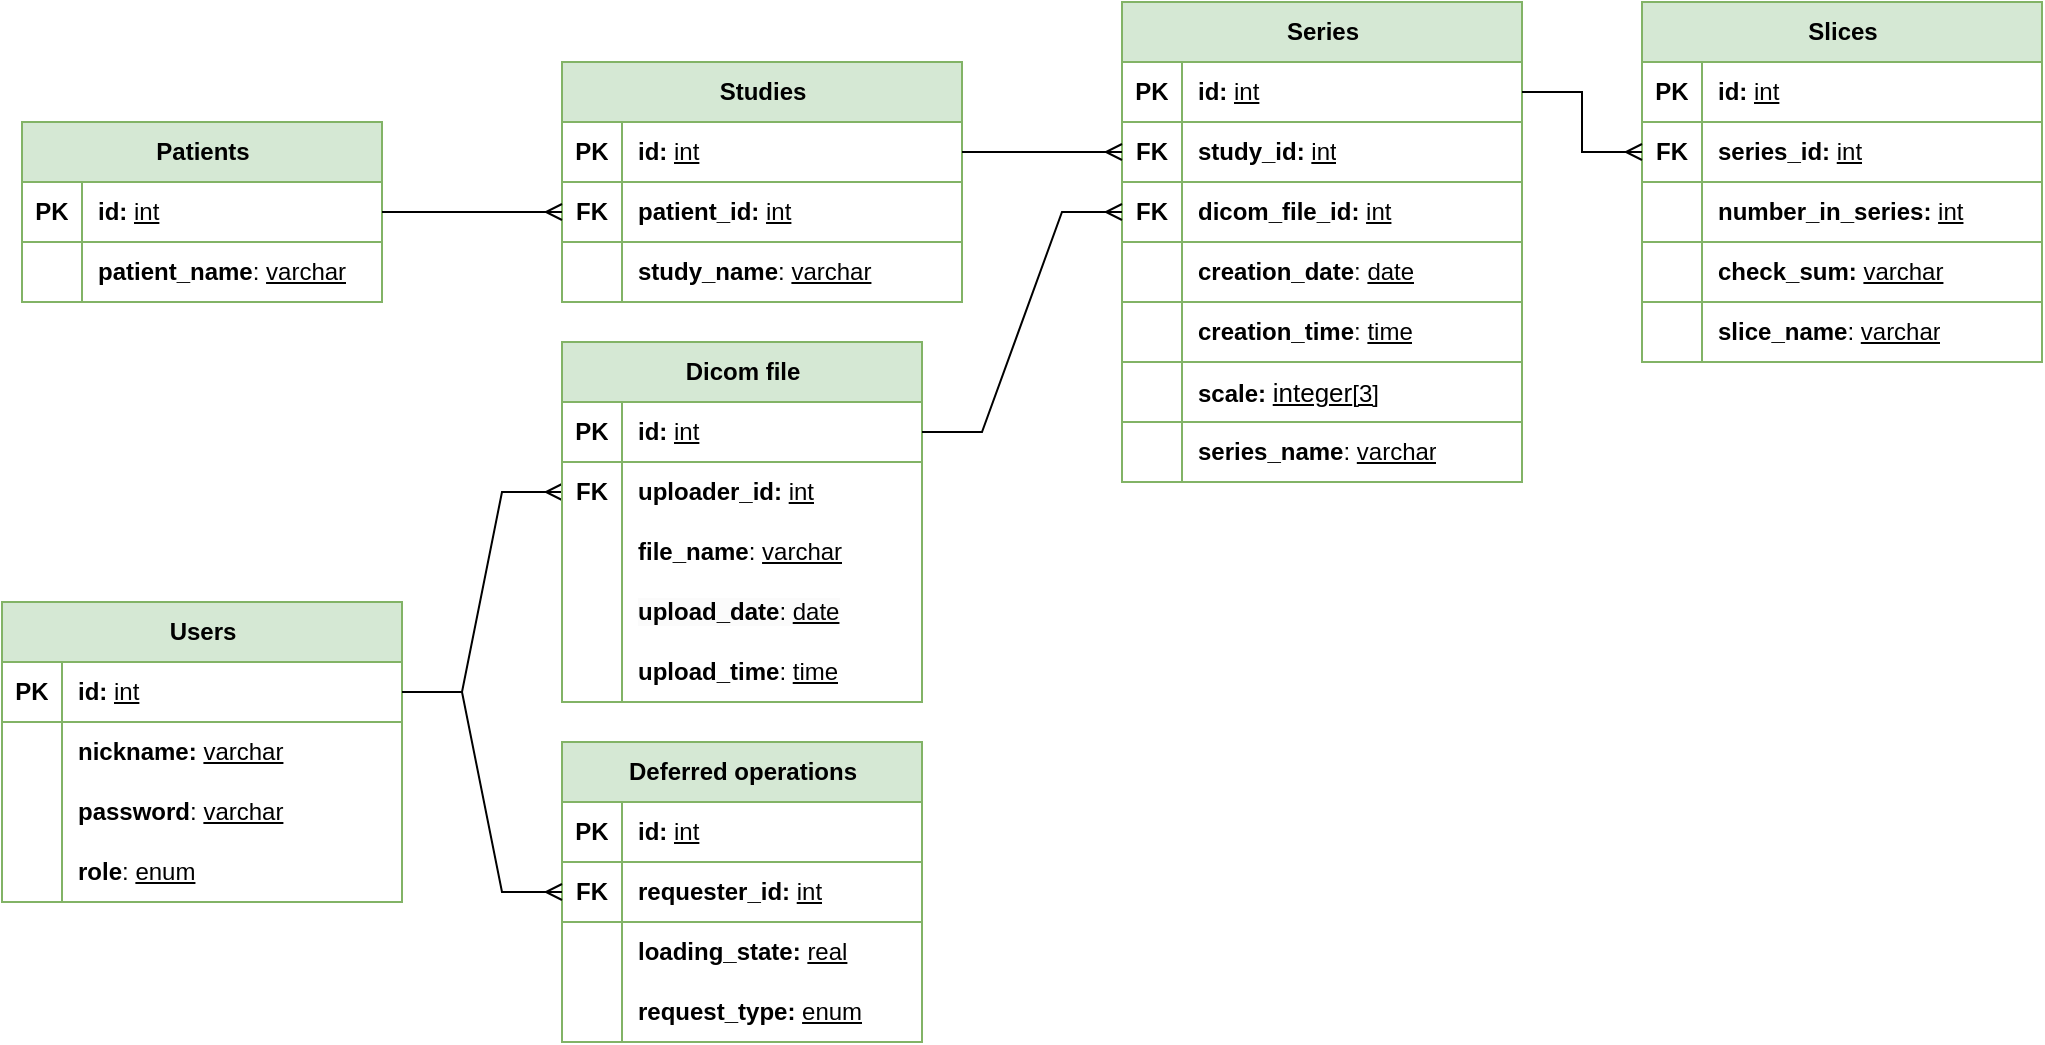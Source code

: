 <mxfile version="24.7.17">
  <diagram name="Страница — 1" id="ZZTZYGC4paBtnbswUOO2">
    <mxGraphModel dx="1195" dy="695" grid="1" gridSize="10" guides="1" tooltips="1" connect="1" arrows="1" fold="1" page="1" pageScale="1" pageWidth="827" pageHeight="1169" math="0" shadow="0">
      <root>
        <mxCell id="0" />
        <mxCell id="1" parent="0" />
        <mxCell id="lYqVjjNume5IAWkZeszf-36" value="Users" style="shape=table;startSize=30;container=1;collapsible=1;childLayout=tableLayout;fixedRows=1;rowLines=0;fontStyle=1;align=center;resizeLast=1;html=1;fillColor=#d5e8d4;strokeColor=#82b366;" parent="1" vertex="1">
          <mxGeometry x="40" y="390" width="200" height="150" as="geometry" />
        </mxCell>
        <mxCell id="lYqVjjNume5IAWkZeszf-37" value="" style="shape=tableRow;horizontal=0;startSize=0;swimlaneHead=0;swimlaneBody=0;fillColor=none;collapsible=0;dropTarget=0;points=[[0,0.5],[1,0.5]];portConstraint=eastwest;top=0;left=0;right=0;bottom=1;strokeColor=inherit;" parent="lYqVjjNume5IAWkZeszf-36" vertex="1">
          <mxGeometry y="30" width="200" height="30" as="geometry" />
        </mxCell>
        <mxCell id="lYqVjjNume5IAWkZeszf-38" value="PK" style="shape=partialRectangle;connectable=0;fillColor=none;top=0;left=0;bottom=0;right=0;fontStyle=1;overflow=hidden;whiteSpace=wrap;html=1;" parent="lYqVjjNume5IAWkZeszf-37" vertex="1">
          <mxGeometry width="30" height="30" as="geometry">
            <mxRectangle width="30" height="30" as="alternateBounds" />
          </mxGeometry>
        </mxCell>
        <mxCell id="lYqVjjNume5IAWkZeszf-39" value="&lt;div style=&quot;&quot;&gt;&lt;span style=&quot;background-color: initial;&quot;&gt;id: &lt;span style=&quot;font-weight: normal;&quot;&gt;&lt;u&gt;int&lt;/u&gt;&lt;/span&gt;&lt;/span&gt;&lt;/div&gt;" style="shape=partialRectangle;connectable=0;fillColor=none;top=0;left=0;bottom=0;right=0;align=left;spacingLeft=6;fontStyle=1;overflow=hidden;whiteSpace=wrap;html=1;strokeColor=default;" parent="lYqVjjNume5IAWkZeszf-37" vertex="1">
          <mxGeometry x="30" width="170" height="30" as="geometry">
            <mxRectangle width="170" height="30" as="alternateBounds" />
          </mxGeometry>
        </mxCell>
        <mxCell id="lYqVjjNume5IAWkZeszf-40" value="" style="shape=tableRow;horizontal=0;startSize=0;swimlaneHead=0;swimlaneBody=0;fillColor=none;collapsible=0;dropTarget=0;points=[[0,0.5],[1,0.5]];portConstraint=eastwest;top=0;left=0;right=0;bottom=0;" parent="lYqVjjNume5IAWkZeszf-36" vertex="1">
          <mxGeometry y="60" width="200" height="30" as="geometry" />
        </mxCell>
        <mxCell id="lYqVjjNume5IAWkZeszf-41" value="" style="shape=partialRectangle;connectable=0;fillColor=none;top=0;left=0;bottom=0;right=0;editable=1;overflow=hidden;whiteSpace=wrap;html=1;" parent="lYqVjjNume5IAWkZeszf-40" vertex="1">
          <mxGeometry width="30" height="30" as="geometry">
            <mxRectangle width="30" height="30" as="alternateBounds" />
          </mxGeometry>
        </mxCell>
        <mxCell id="lYqVjjNume5IAWkZeszf-42" value="&lt;b&gt;nickname:&lt;/b&gt; &lt;u&gt;varchar&lt;/u&gt;" style="shape=partialRectangle;connectable=0;fillColor=none;top=0;left=0;bottom=0;right=0;align=left;spacingLeft=6;overflow=hidden;whiteSpace=wrap;html=1;" parent="lYqVjjNume5IAWkZeszf-40" vertex="1">
          <mxGeometry x="30" width="170" height="30" as="geometry">
            <mxRectangle width="170" height="30" as="alternateBounds" />
          </mxGeometry>
        </mxCell>
        <mxCell id="lYqVjjNume5IAWkZeszf-43" value="" style="shape=tableRow;horizontal=0;startSize=0;swimlaneHead=0;swimlaneBody=0;fillColor=none;collapsible=0;dropTarget=0;points=[[0,0.5],[1,0.5]];portConstraint=eastwest;top=0;left=0;right=0;bottom=0;" parent="lYqVjjNume5IAWkZeszf-36" vertex="1">
          <mxGeometry y="90" width="200" height="30" as="geometry" />
        </mxCell>
        <mxCell id="lYqVjjNume5IAWkZeszf-44" value="" style="shape=partialRectangle;connectable=0;fillColor=none;top=0;left=0;bottom=0;right=0;editable=1;overflow=hidden;whiteSpace=wrap;html=1;" parent="lYqVjjNume5IAWkZeszf-43" vertex="1">
          <mxGeometry width="30" height="30" as="geometry">
            <mxRectangle width="30" height="30" as="alternateBounds" />
          </mxGeometry>
        </mxCell>
        <mxCell id="lYqVjjNume5IAWkZeszf-45" value="&lt;b&gt;password&lt;/b&gt;: &lt;u&gt;varchar&lt;/u&gt;" style="shape=partialRectangle;connectable=0;fillColor=none;top=0;left=0;bottom=0;right=0;align=left;spacingLeft=6;overflow=hidden;whiteSpace=wrap;html=1;" parent="lYqVjjNume5IAWkZeszf-43" vertex="1">
          <mxGeometry x="30" width="170" height="30" as="geometry">
            <mxRectangle width="170" height="30" as="alternateBounds" />
          </mxGeometry>
        </mxCell>
        <mxCell id="OzuTKIQjb7VMTMKui0yK-29" style="shape=tableRow;horizontal=0;startSize=0;swimlaneHead=0;swimlaneBody=0;fillColor=none;collapsible=0;dropTarget=0;points=[[0,0.5],[1,0.5]];portConstraint=eastwest;top=0;left=0;right=0;bottom=0;" parent="lYqVjjNume5IAWkZeszf-36" vertex="1">
          <mxGeometry y="120" width="200" height="30" as="geometry" />
        </mxCell>
        <mxCell id="OzuTKIQjb7VMTMKui0yK-30" style="shape=partialRectangle;connectable=0;fillColor=none;top=0;left=0;bottom=0;right=0;editable=1;overflow=hidden;whiteSpace=wrap;html=1;" parent="OzuTKIQjb7VMTMKui0yK-29" vertex="1">
          <mxGeometry width="30" height="30" as="geometry">
            <mxRectangle width="30" height="30" as="alternateBounds" />
          </mxGeometry>
        </mxCell>
        <mxCell id="OzuTKIQjb7VMTMKui0yK-31" value="&lt;b&gt;role&lt;/b&gt;:&amp;nbsp;&lt;u&gt;enum&lt;/u&gt;" style="shape=partialRectangle;connectable=0;fillColor=none;top=0;left=0;bottom=0;right=0;align=left;spacingLeft=6;overflow=hidden;whiteSpace=wrap;html=1;" parent="OzuTKIQjb7VMTMKui0yK-29" vertex="1">
          <mxGeometry x="30" width="170" height="30" as="geometry">
            <mxRectangle width="170" height="30" as="alternateBounds" />
          </mxGeometry>
        </mxCell>
        <mxCell id="z81nHkBVEJ8nlajAoYMP-1" value="Patients" style="shape=table;startSize=30;container=1;collapsible=1;childLayout=tableLayout;fixedRows=1;rowLines=0;fontStyle=1;align=center;resizeLast=1;html=1;fillColor=#d5e8d4;strokeColor=#82b366;" parent="1" vertex="1">
          <mxGeometry x="50" y="150" width="180" height="90" as="geometry" />
        </mxCell>
        <mxCell id="z81nHkBVEJ8nlajAoYMP-2" value="" style="shape=tableRow;horizontal=0;startSize=0;swimlaneHead=0;swimlaneBody=0;fillColor=none;collapsible=0;dropTarget=0;points=[[0,0.5],[1,0.5]];portConstraint=eastwest;top=0;left=0;right=0;bottom=1;strokeColor=inherit;" parent="z81nHkBVEJ8nlajAoYMP-1" vertex="1">
          <mxGeometry y="30" width="180" height="30" as="geometry" />
        </mxCell>
        <mxCell id="z81nHkBVEJ8nlajAoYMP-3" value="PK" style="shape=partialRectangle;connectable=0;fillColor=none;top=0;left=0;bottom=0;right=0;fontStyle=1;overflow=hidden;whiteSpace=wrap;html=1;" parent="z81nHkBVEJ8nlajAoYMP-2" vertex="1">
          <mxGeometry width="30" height="30" as="geometry">
            <mxRectangle width="30" height="30" as="alternateBounds" />
          </mxGeometry>
        </mxCell>
        <mxCell id="z81nHkBVEJ8nlajAoYMP-4" value="id: &lt;span style=&quot;font-weight: normal;&quot;&gt;&lt;u&gt;int&lt;/u&gt;&lt;/span&gt;" style="shape=partialRectangle;connectable=0;fillColor=none;top=0;left=0;bottom=0;right=0;align=left;spacingLeft=6;fontStyle=1;overflow=hidden;whiteSpace=wrap;html=1;" parent="z81nHkBVEJ8nlajAoYMP-2" vertex="1">
          <mxGeometry x="30" width="150" height="30" as="geometry">
            <mxRectangle width="150" height="30" as="alternateBounds" />
          </mxGeometry>
        </mxCell>
        <mxCell id="nqQNv_WHMrrVSA5kC866-45" style="shape=tableRow;horizontal=0;startSize=0;swimlaneHead=0;swimlaneBody=0;fillColor=none;collapsible=0;dropTarget=0;points=[[0,0.5],[1,0.5]];portConstraint=eastwest;top=0;left=0;right=0;bottom=1;strokeColor=inherit;" parent="z81nHkBVEJ8nlajAoYMP-1" vertex="1">
          <mxGeometry y="60" width="180" height="30" as="geometry" />
        </mxCell>
        <mxCell id="nqQNv_WHMrrVSA5kC866-46" style="shape=partialRectangle;connectable=0;fillColor=none;top=0;left=0;bottom=0;right=0;fontStyle=1;overflow=hidden;whiteSpace=wrap;html=1;" parent="nqQNv_WHMrrVSA5kC866-45" vertex="1">
          <mxGeometry width="30" height="30" as="geometry">
            <mxRectangle width="30" height="30" as="alternateBounds" />
          </mxGeometry>
        </mxCell>
        <mxCell id="nqQNv_WHMrrVSA5kC866-47" value="&lt;b&gt;patient_name&lt;/b&gt;&lt;span style=&quot;font-weight: 400;&quot;&gt;:&amp;nbsp;&lt;/span&gt;&lt;u style=&quot;font-weight: 400;&quot;&gt;varchar&lt;/u&gt;" style="shape=partialRectangle;connectable=0;fillColor=none;top=0;left=0;bottom=0;right=0;align=left;spacingLeft=6;fontStyle=1;overflow=hidden;whiteSpace=wrap;html=1;" parent="nqQNv_WHMrrVSA5kC866-45" vertex="1">
          <mxGeometry x="30" width="150" height="30" as="geometry">
            <mxRectangle width="150" height="30" as="alternateBounds" />
          </mxGeometry>
        </mxCell>
        <mxCell id="nqQNv_WHMrrVSA5kC866-1" value="Studies" style="shape=table;startSize=30;container=1;collapsible=1;childLayout=tableLayout;fixedRows=1;rowLines=0;fontStyle=1;align=center;resizeLast=1;html=1;fillColor=#d5e8d4;strokeColor=#82b366;" parent="1" vertex="1">
          <mxGeometry x="320" y="120" width="200" height="120" as="geometry" />
        </mxCell>
        <mxCell id="nqQNv_WHMrrVSA5kC866-2" value="" style="shape=tableRow;horizontal=0;startSize=0;swimlaneHead=0;swimlaneBody=0;fillColor=none;collapsible=0;dropTarget=0;points=[[0,0.5],[1,0.5]];portConstraint=eastwest;top=0;left=0;right=0;bottom=1;strokeColor=inherit;" parent="nqQNv_WHMrrVSA5kC866-1" vertex="1">
          <mxGeometry y="30" width="200" height="30" as="geometry" />
        </mxCell>
        <mxCell id="nqQNv_WHMrrVSA5kC866-3" value="PK" style="shape=partialRectangle;connectable=0;fillColor=none;top=0;left=0;bottom=0;right=0;fontStyle=1;overflow=hidden;whiteSpace=wrap;html=1;" parent="nqQNv_WHMrrVSA5kC866-2" vertex="1">
          <mxGeometry width="30" height="30" as="geometry">
            <mxRectangle width="30" height="30" as="alternateBounds" />
          </mxGeometry>
        </mxCell>
        <mxCell id="nqQNv_WHMrrVSA5kC866-4" value="id: &lt;span style=&quot;font-weight: normal;&quot;&gt;&lt;u&gt;int&lt;/u&gt;&lt;/span&gt;" style="shape=partialRectangle;connectable=0;fillColor=none;top=0;left=0;bottom=0;right=0;align=left;spacingLeft=6;fontStyle=1;overflow=hidden;whiteSpace=wrap;html=1;" parent="nqQNv_WHMrrVSA5kC866-2" vertex="1">
          <mxGeometry x="30" width="170" height="30" as="geometry">
            <mxRectangle width="170" height="30" as="alternateBounds" />
          </mxGeometry>
        </mxCell>
        <mxCell id="nqQNv_WHMrrVSA5kC866-11" style="shape=tableRow;horizontal=0;startSize=0;swimlaneHead=0;swimlaneBody=0;fillColor=none;collapsible=0;dropTarget=0;points=[[0,0.5],[1,0.5]];portConstraint=eastwest;top=0;left=0;right=0;bottom=1;strokeColor=inherit;" parent="nqQNv_WHMrrVSA5kC866-1" vertex="1">
          <mxGeometry y="60" width="200" height="30" as="geometry" />
        </mxCell>
        <mxCell id="nqQNv_WHMrrVSA5kC866-12" value="FK" style="shape=partialRectangle;connectable=0;fillColor=none;top=0;left=0;bottom=0;right=0;fontStyle=1;overflow=hidden;whiteSpace=wrap;html=1;" parent="nqQNv_WHMrrVSA5kC866-11" vertex="1">
          <mxGeometry width="30" height="30" as="geometry">
            <mxRectangle width="30" height="30" as="alternateBounds" />
          </mxGeometry>
        </mxCell>
        <mxCell id="nqQNv_WHMrrVSA5kC866-13" value="&lt;b&gt;patient_id:&amp;nbsp;&lt;/b&gt;&lt;u style=&quot;font-weight: 400;&quot;&gt;int&lt;/u&gt;" style="shape=partialRectangle;connectable=0;fillColor=none;top=0;left=0;bottom=0;right=0;align=left;spacingLeft=6;fontStyle=1;overflow=hidden;whiteSpace=wrap;html=1;" parent="nqQNv_WHMrrVSA5kC866-11" vertex="1">
          <mxGeometry x="30" width="170" height="30" as="geometry">
            <mxRectangle width="170" height="30" as="alternateBounds" />
          </mxGeometry>
        </mxCell>
        <mxCell id="nqQNv_WHMrrVSA5kC866-5" value="" style="shape=tableRow;horizontal=0;startSize=0;swimlaneHead=0;swimlaneBody=0;fillColor=none;collapsible=0;dropTarget=0;points=[[0,0.5],[1,0.5]];portConstraint=eastwest;top=0;left=0;right=0;bottom=0;" parent="nqQNv_WHMrrVSA5kC866-1" vertex="1">
          <mxGeometry y="90" width="200" height="30" as="geometry" />
        </mxCell>
        <mxCell id="nqQNv_WHMrrVSA5kC866-6" value="" style="shape=partialRectangle;connectable=0;fillColor=none;top=0;left=0;bottom=0;right=0;editable=1;overflow=hidden;whiteSpace=wrap;html=1;" parent="nqQNv_WHMrrVSA5kC866-5" vertex="1">
          <mxGeometry width="30" height="30" as="geometry">
            <mxRectangle width="30" height="30" as="alternateBounds" />
          </mxGeometry>
        </mxCell>
        <mxCell id="nqQNv_WHMrrVSA5kC866-7" value="&lt;b&gt;study_name&lt;/b&gt;:&amp;nbsp;&lt;u&gt;varchar&lt;/u&gt;" style="shape=partialRectangle;connectable=0;fillColor=none;top=0;left=0;bottom=0;right=0;align=left;spacingLeft=6;overflow=hidden;whiteSpace=wrap;html=1;" parent="nqQNv_WHMrrVSA5kC866-5" vertex="1">
          <mxGeometry x="30" width="170" height="30" as="geometry">
            <mxRectangle width="170" height="30" as="alternateBounds" />
          </mxGeometry>
        </mxCell>
        <mxCell id="nqQNv_WHMrrVSA5kC866-16" value="" style="edgeStyle=entityRelationEdgeStyle;fontSize=12;html=1;endArrow=ERmany;rounded=0;exitX=1;exitY=0.5;exitDx=0;exitDy=0;entryX=0;entryY=0.5;entryDx=0;entryDy=0;" parent="1" source="z81nHkBVEJ8nlajAoYMP-2" target="nqQNv_WHMrrVSA5kC866-11" edge="1">
          <mxGeometry width="100" height="100" relative="1" as="geometry">
            <mxPoint x="640" y="270" as="sourcePoint" />
            <mxPoint x="530" y="330" as="targetPoint" />
          </mxGeometry>
        </mxCell>
        <mxCell id="nqQNv_WHMrrVSA5kC866-17" value="Series" style="shape=table;startSize=30;container=1;collapsible=1;childLayout=tableLayout;fixedRows=1;rowLines=0;fontStyle=1;align=center;resizeLast=1;html=1;fillColor=#d5e8d4;strokeColor=#82b366;" parent="1" vertex="1">
          <mxGeometry x="600" y="90" width="200" height="240" as="geometry" />
        </mxCell>
        <mxCell id="nqQNv_WHMrrVSA5kC866-18" value="" style="shape=tableRow;horizontal=0;startSize=0;swimlaneHead=0;swimlaneBody=0;fillColor=none;collapsible=0;dropTarget=0;points=[[0,0.5],[1,0.5]];portConstraint=eastwest;top=0;left=0;right=0;bottom=1;strokeColor=inherit;" parent="nqQNv_WHMrrVSA5kC866-17" vertex="1">
          <mxGeometry y="30" width="200" height="30" as="geometry" />
        </mxCell>
        <mxCell id="nqQNv_WHMrrVSA5kC866-19" value="PK" style="shape=partialRectangle;connectable=0;fillColor=none;top=0;left=0;bottom=0;right=0;fontStyle=1;overflow=hidden;whiteSpace=wrap;html=1;" parent="nqQNv_WHMrrVSA5kC866-18" vertex="1">
          <mxGeometry width="30" height="30" as="geometry">
            <mxRectangle width="30" height="30" as="alternateBounds" />
          </mxGeometry>
        </mxCell>
        <mxCell id="nqQNv_WHMrrVSA5kC866-20" value="id: &lt;span style=&quot;font-weight: normal;&quot;&gt;&lt;u&gt;int&lt;/u&gt;&lt;/span&gt;" style="shape=partialRectangle;connectable=0;fillColor=none;top=0;left=0;bottom=0;right=0;align=left;spacingLeft=6;fontStyle=1;overflow=hidden;whiteSpace=wrap;html=1;" parent="nqQNv_WHMrrVSA5kC866-18" vertex="1">
          <mxGeometry x="30" width="170" height="30" as="geometry">
            <mxRectangle width="170" height="30" as="alternateBounds" />
          </mxGeometry>
        </mxCell>
        <mxCell id="nqQNv_WHMrrVSA5kC866-21" style="shape=tableRow;horizontal=0;startSize=0;swimlaneHead=0;swimlaneBody=0;fillColor=none;collapsible=0;dropTarget=0;points=[[0,0.5],[1,0.5]];portConstraint=eastwest;top=0;left=0;right=0;bottom=1;strokeColor=inherit;" parent="nqQNv_WHMrrVSA5kC866-17" vertex="1">
          <mxGeometry y="60" width="200" height="30" as="geometry" />
        </mxCell>
        <mxCell id="nqQNv_WHMrrVSA5kC866-22" value="FK" style="shape=partialRectangle;connectable=0;fillColor=none;top=0;left=0;bottom=0;right=0;fontStyle=1;overflow=hidden;whiteSpace=wrap;html=1;" parent="nqQNv_WHMrrVSA5kC866-21" vertex="1">
          <mxGeometry width="30" height="30" as="geometry">
            <mxRectangle width="30" height="30" as="alternateBounds" />
          </mxGeometry>
        </mxCell>
        <mxCell id="nqQNv_WHMrrVSA5kC866-23" value="&lt;b&gt;study_id:&amp;nbsp;&lt;/b&gt;&lt;u style=&quot;font-weight: 400;&quot;&gt;int&lt;/u&gt;" style="shape=partialRectangle;connectable=0;fillColor=none;top=0;left=0;bottom=0;right=0;align=left;spacingLeft=6;fontStyle=1;overflow=hidden;whiteSpace=wrap;html=1;" parent="nqQNv_WHMrrVSA5kC866-21" vertex="1">
          <mxGeometry x="30" width="170" height="30" as="geometry">
            <mxRectangle width="170" height="30" as="alternateBounds" />
          </mxGeometry>
        </mxCell>
        <mxCell id="OzuTKIQjb7VMTMKui0yK-1" style="shape=tableRow;horizontal=0;startSize=0;swimlaneHead=0;swimlaneBody=0;fillColor=none;collapsible=0;dropTarget=0;points=[[0,0.5],[1,0.5]];portConstraint=eastwest;top=0;left=0;right=0;bottom=1;strokeColor=inherit;" parent="nqQNv_WHMrrVSA5kC866-17" vertex="1">
          <mxGeometry y="90" width="200" height="30" as="geometry" />
        </mxCell>
        <mxCell id="OzuTKIQjb7VMTMKui0yK-2" value="FK" style="shape=partialRectangle;connectable=0;fillColor=none;top=0;left=0;bottom=0;right=0;fontStyle=1;overflow=hidden;whiteSpace=wrap;html=1;" parent="OzuTKIQjb7VMTMKui0yK-1" vertex="1">
          <mxGeometry width="30" height="30" as="geometry">
            <mxRectangle width="30" height="30" as="alternateBounds" />
          </mxGeometry>
        </mxCell>
        <mxCell id="OzuTKIQjb7VMTMKui0yK-3" value="dicom_file_id: &lt;span style=&quot;font-weight: normal;&quot;&gt;&lt;u&gt;int&lt;/u&gt;&lt;/span&gt;" style="shape=partialRectangle;connectable=0;fillColor=none;top=0;left=0;bottom=0;right=0;align=left;spacingLeft=6;fontStyle=1;overflow=hidden;whiteSpace=wrap;html=1;" parent="OzuTKIQjb7VMTMKui0yK-1" vertex="1">
          <mxGeometry x="30" width="170" height="30" as="geometry">
            <mxRectangle width="170" height="30" as="alternateBounds" />
          </mxGeometry>
        </mxCell>
        <mxCell id="q5QPwM-oS530y3-NnJ0q-8" style="shape=tableRow;horizontal=0;startSize=0;swimlaneHead=0;swimlaneBody=0;fillColor=none;collapsible=0;dropTarget=0;points=[[0,0.5],[1,0.5]];portConstraint=eastwest;top=0;left=0;right=0;bottom=1;strokeColor=inherit;" vertex="1" parent="nqQNv_WHMrrVSA5kC866-17">
          <mxGeometry y="120" width="200" height="30" as="geometry" />
        </mxCell>
        <mxCell id="q5QPwM-oS530y3-NnJ0q-9" style="shape=partialRectangle;connectable=0;fillColor=none;top=0;left=0;bottom=0;right=0;fontStyle=1;overflow=hidden;whiteSpace=wrap;html=1;" vertex="1" parent="q5QPwM-oS530y3-NnJ0q-8">
          <mxGeometry width="30" height="30" as="geometry">
            <mxRectangle width="30" height="30" as="alternateBounds" />
          </mxGeometry>
        </mxCell>
        <mxCell id="q5QPwM-oS530y3-NnJ0q-10" value="&lt;b&gt;creation_date&lt;/b&gt;&lt;span style=&quot;font-weight: 400;&quot;&gt;:&amp;nbsp;&lt;/span&gt;&lt;u style=&quot;font-weight: 400;&quot;&gt;date&lt;/u&gt;" style="shape=partialRectangle;connectable=0;fillColor=none;top=0;left=0;bottom=0;right=0;align=left;spacingLeft=6;fontStyle=1;overflow=hidden;whiteSpace=wrap;html=1;" vertex="1" parent="q5QPwM-oS530y3-NnJ0q-8">
          <mxGeometry x="30" width="170" height="30" as="geometry">
            <mxRectangle width="170" height="30" as="alternateBounds" />
          </mxGeometry>
        </mxCell>
        <mxCell id="q5QPwM-oS530y3-NnJ0q-5" style="shape=tableRow;horizontal=0;startSize=0;swimlaneHead=0;swimlaneBody=0;fillColor=none;collapsible=0;dropTarget=0;points=[[0,0.5],[1,0.5]];portConstraint=eastwest;top=0;left=0;right=0;bottom=1;strokeColor=inherit;" vertex="1" parent="nqQNv_WHMrrVSA5kC866-17">
          <mxGeometry y="150" width="200" height="30" as="geometry" />
        </mxCell>
        <mxCell id="q5QPwM-oS530y3-NnJ0q-6" style="shape=partialRectangle;connectable=0;fillColor=none;top=0;left=0;bottom=0;right=0;fontStyle=1;overflow=hidden;whiteSpace=wrap;html=1;" vertex="1" parent="q5QPwM-oS530y3-NnJ0q-5">
          <mxGeometry width="30" height="30" as="geometry">
            <mxRectangle width="30" height="30" as="alternateBounds" />
          </mxGeometry>
        </mxCell>
        <mxCell id="q5QPwM-oS530y3-NnJ0q-7" value="&lt;b&gt;creation_time&lt;/b&gt;&lt;span style=&quot;font-weight: 400;&quot;&gt;:&amp;nbsp;&lt;/span&gt;&lt;u style=&quot;font-weight: 400;&quot;&gt;time&lt;/u&gt;" style="shape=partialRectangle;connectable=0;fillColor=none;top=0;left=0;bottom=0;right=0;align=left;spacingLeft=6;fontStyle=1;overflow=hidden;whiteSpace=wrap;html=1;" vertex="1" parent="q5QPwM-oS530y3-NnJ0q-5">
          <mxGeometry x="30" width="170" height="30" as="geometry">
            <mxRectangle width="170" height="30" as="alternateBounds" />
          </mxGeometry>
        </mxCell>
        <mxCell id="2edDrEbfAxRLh0HtNu0q-40" style="shape=tableRow;horizontal=0;startSize=0;swimlaneHead=0;swimlaneBody=0;fillColor=none;collapsible=0;dropTarget=0;points=[[0,0.5],[1,0.5]];portConstraint=eastwest;top=0;left=0;right=0;bottom=1;strokeColor=inherit;" parent="nqQNv_WHMrrVSA5kC866-17" vertex="1">
          <mxGeometry y="180" width="200" height="30" as="geometry" />
        </mxCell>
        <mxCell id="2edDrEbfAxRLh0HtNu0q-41" style="shape=partialRectangle;connectable=0;fillColor=none;top=0;left=0;bottom=0;right=0;fontStyle=1;overflow=hidden;whiteSpace=wrap;html=1;" parent="2edDrEbfAxRLh0HtNu0q-40" vertex="1">
          <mxGeometry width="30" height="30" as="geometry">
            <mxRectangle width="30" height="30" as="alternateBounds" />
          </mxGeometry>
        </mxCell>
        <mxCell id="2edDrEbfAxRLh0HtNu0q-42" value="scale:&amp;nbsp;&lt;u&gt;&lt;span style=&quot;color: var(--highlight-namespace); font-family: inherit; font-size: 13px; font-style: inherit; font-variant-ligatures: inherit; font-variant-caps: inherit; background-color: transparent; white-space: inherit; font-weight: normal;&quot;&gt;integer&lt;/span&gt;&lt;span style=&quot;font-weight: normal; background-color: initial;&quot;&gt;[3]&lt;/span&gt;&lt;/u&gt;" style="shape=partialRectangle;connectable=0;fillColor=none;top=0;left=0;bottom=0;right=0;align=left;spacingLeft=6;fontStyle=1;overflow=hidden;whiteSpace=wrap;html=1;" parent="2edDrEbfAxRLh0HtNu0q-40" vertex="1">
          <mxGeometry x="30" width="170" height="30" as="geometry">
            <mxRectangle width="170" height="30" as="alternateBounds" />
          </mxGeometry>
        </mxCell>
        <mxCell id="nqQNv_WHMrrVSA5kC866-24" value="" style="shape=tableRow;horizontal=0;startSize=0;swimlaneHead=0;swimlaneBody=0;fillColor=none;collapsible=0;dropTarget=0;points=[[0,0.5],[1,0.5]];portConstraint=eastwest;top=0;left=0;right=0;bottom=0;" parent="nqQNv_WHMrrVSA5kC866-17" vertex="1">
          <mxGeometry y="210" width="200" height="30" as="geometry" />
        </mxCell>
        <mxCell id="nqQNv_WHMrrVSA5kC866-25" value="" style="shape=partialRectangle;connectable=0;fillColor=none;top=0;left=0;bottom=0;right=0;editable=1;overflow=hidden;whiteSpace=wrap;html=1;" parent="nqQNv_WHMrrVSA5kC866-24" vertex="1">
          <mxGeometry width="30" height="30" as="geometry">
            <mxRectangle width="30" height="30" as="alternateBounds" />
          </mxGeometry>
        </mxCell>
        <mxCell id="nqQNv_WHMrrVSA5kC866-26" value="&lt;b&gt;series_name&lt;/b&gt;:&amp;nbsp;&lt;u&gt;varchar&lt;/u&gt;" style="shape=partialRectangle;connectable=0;fillColor=none;top=0;left=0;bottom=0;right=0;align=left;spacingLeft=6;overflow=hidden;whiteSpace=wrap;html=1;" parent="nqQNv_WHMrrVSA5kC866-24" vertex="1">
          <mxGeometry x="30" width="170" height="30" as="geometry">
            <mxRectangle width="170" height="30" as="alternateBounds" />
          </mxGeometry>
        </mxCell>
        <mxCell id="nqQNv_WHMrrVSA5kC866-27" value="" style="edgeStyle=entityRelationEdgeStyle;fontSize=12;html=1;endArrow=ERmany;rounded=0;exitX=1;exitY=0.5;exitDx=0;exitDy=0;entryX=0;entryY=0.5;entryDx=0;entryDy=0;" parent="1" source="nqQNv_WHMrrVSA5kC866-2" target="nqQNv_WHMrrVSA5kC866-21" edge="1">
          <mxGeometry width="100" height="100" relative="1" as="geometry">
            <mxPoint x="900" y="290" as="sourcePoint" />
            <mxPoint x="990" y="290" as="targetPoint" />
          </mxGeometry>
        </mxCell>
        <mxCell id="nqQNv_WHMrrVSA5kC866-28" value="Slices" style="shape=table;startSize=30;container=1;collapsible=1;childLayout=tableLayout;fixedRows=1;rowLines=0;fontStyle=1;align=center;resizeLast=1;html=1;fillColor=#d5e8d4;strokeColor=#82b366;" parent="1" vertex="1">
          <mxGeometry x="860" y="90" width="200" height="180" as="geometry" />
        </mxCell>
        <mxCell id="nqQNv_WHMrrVSA5kC866-29" value="" style="shape=tableRow;horizontal=0;startSize=0;swimlaneHead=0;swimlaneBody=0;fillColor=none;collapsible=0;dropTarget=0;points=[[0,0.5],[1,0.5]];portConstraint=eastwest;top=0;left=0;right=0;bottom=1;strokeColor=inherit;" parent="nqQNv_WHMrrVSA5kC866-28" vertex="1">
          <mxGeometry y="30" width="200" height="30" as="geometry" />
        </mxCell>
        <mxCell id="nqQNv_WHMrrVSA5kC866-30" value="PK" style="shape=partialRectangle;connectable=0;fillColor=none;top=0;left=0;bottom=0;right=0;fontStyle=1;overflow=hidden;whiteSpace=wrap;html=1;" parent="nqQNv_WHMrrVSA5kC866-29" vertex="1">
          <mxGeometry width="30" height="30" as="geometry">
            <mxRectangle width="30" height="30" as="alternateBounds" />
          </mxGeometry>
        </mxCell>
        <mxCell id="nqQNv_WHMrrVSA5kC866-31" value="id: &lt;span style=&quot;font-weight: normal;&quot;&gt;&lt;u&gt;int&lt;/u&gt;&lt;/span&gt;" style="shape=partialRectangle;connectable=0;fillColor=none;top=0;left=0;bottom=0;right=0;align=left;spacingLeft=6;fontStyle=1;overflow=hidden;whiteSpace=wrap;html=1;" parent="nqQNv_WHMrrVSA5kC866-29" vertex="1">
          <mxGeometry x="30" width="170" height="30" as="geometry">
            <mxRectangle width="170" height="30" as="alternateBounds" />
          </mxGeometry>
        </mxCell>
        <mxCell id="nqQNv_WHMrrVSA5kC866-32" style="shape=tableRow;horizontal=0;startSize=0;swimlaneHead=0;swimlaneBody=0;fillColor=none;collapsible=0;dropTarget=0;points=[[0,0.5],[1,0.5]];portConstraint=eastwest;top=0;left=0;right=0;bottom=1;strokeColor=inherit;" parent="nqQNv_WHMrrVSA5kC866-28" vertex="1">
          <mxGeometry y="60" width="200" height="30" as="geometry" />
        </mxCell>
        <mxCell id="nqQNv_WHMrrVSA5kC866-33" value="FK" style="shape=partialRectangle;connectable=0;fillColor=none;top=0;left=0;bottom=0;right=0;fontStyle=1;overflow=hidden;whiteSpace=wrap;html=1;" parent="nqQNv_WHMrrVSA5kC866-32" vertex="1">
          <mxGeometry width="30" height="30" as="geometry">
            <mxRectangle width="30" height="30" as="alternateBounds" />
          </mxGeometry>
        </mxCell>
        <mxCell id="nqQNv_WHMrrVSA5kC866-34" value="&lt;b&gt;series_id:&amp;nbsp;&lt;/b&gt;&lt;u style=&quot;font-weight: 400;&quot;&gt;int&lt;/u&gt;" style="shape=partialRectangle;connectable=0;fillColor=none;top=0;left=0;bottom=0;right=0;align=left;spacingLeft=6;fontStyle=1;overflow=hidden;whiteSpace=wrap;html=1;" parent="nqQNv_WHMrrVSA5kC866-32" vertex="1">
          <mxGeometry x="30" width="170" height="30" as="geometry">
            <mxRectangle width="170" height="30" as="alternateBounds" />
          </mxGeometry>
        </mxCell>
        <mxCell id="OzuTKIQjb7VMTMKui0yK-33" style="shape=tableRow;horizontal=0;startSize=0;swimlaneHead=0;swimlaneBody=0;fillColor=none;collapsible=0;dropTarget=0;points=[[0,0.5],[1,0.5]];portConstraint=eastwest;top=0;left=0;right=0;bottom=1;strokeColor=inherit;" parent="nqQNv_WHMrrVSA5kC866-28" vertex="1">
          <mxGeometry y="90" width="200" height="30" as="geometry" />
        </mxCell>
        <mxCell id="OzuTKIQjb7VMTMKui0yK-34" style="shape=partialRectangle;connectable=0;fillColor=none;top=0;left=0;bottom=0;right=0;fontStyle=1;overflow=hidden;whiteSpace=wrap;html=1;" parent="OzuTKIQjb7VMTMKui0yK-33" vertex="1">
          <mxGeometry width="30" height="30" as="geometry">
            <mxRectangle width="30" height="30" as="alternateBounds" />
          </mxGeometry>
        </mxCell>
        <mxCell id="OzuTKIQjb7VMTMKui0yK-35" value="number_in_series: &lt;span style=&quot;font-weight: normal;&quot;&gt;&lt;u&gt;int&lt;/u&gt;&lt;/span&gt;" style="shape=partialRectangle;connectable=0;fillColor=none;top=0;left=0;bottom=0;right=0;align=left;spacingLeft=6;fontStyle=1;overflow=hidden;whiteSpace=wrap;html=1;" parent="OzuTKIQjb7VMTMKui0yK-33" vertex="1">
          <mxGeometry x="30" width="170" height="30" as="geometry">
            <mxRectangle width="170" height="30" as="alternateBounds" />
          </mxGeometry>
        </mxCell>
        <mxCell id="2edDrEbfAxRLh0HtNu0q-1" style="shape=tableRow;horizontal=0;startSize=0;swimlaneHead=0;swimlaneBody=0;fillColor=none;collapsible=0;dropTarget=0;points=[[0,0.5],[1,0.5]];portConstraint=eastwest;top=0;left=0;right=0;bottom=1;strokeColor=inherit;" parent="nqQNv_WHMrrVSA5kC866-28" vertex="1">
          <mxGeometry y="120" width="200" height="30" as="geometry" />
        </mxCell>
        <mxCell id="2edDrEbfAxRLh0HtNu0q-2" style="shape=partialRectangle;connectable=0;fillColor=none;top=0;left=0;bottom=0;right=0;fontStyle=1;overflow=hidden;whiteSpace=wrap;html=1;" parent="2edDrEbfAxRLh0HtNu0q-1" vertex="1">
          <mxGeometry width="30" height="30" as="geometry">
            <mxRectangle width="30" height="30" as="alternateBounds" />
          </mxGeometry>
        </mxCell>
        <mxCell id="2edDrEbfAxRLh0HtNu0q-3" value="check_sum: &lt;span style=&quot;font-weight: normal;&quot;&gt;&lt;u&gt;varchar&lt;/u&gt;&lt;/span&gt;" style="shape=partialRectangle;connectable=0;fillColor=none;top=0;left=0;bottom=0;right=0;align=left;spacingLeft=6;fontStyle=1;overflow=hidden;whiteSpace=wrap;html=1;" parent="2edDrEbfAxRLh0HtNu0q-1" vertex="1">
          <mxGeometry x="30" width="170" height="30" as="geometry">
            <mxRectangle width="170" height="30" as="alternateBounds" />
          </mxGeometry>
        </mxCell>
        <mxCell id="2edDrEbfAxRLh0HtNu0q-43" style="shape=tableRow;horizontal=0;startSize=0;swimlaneHead=0;swimlaneBody=0;fillColor=none;collapsible=0;dropTarget=0;points=[[0,0.5],[1,0.5]];portConstraint=eastwest;top=0;left=0;right=0;bottom=1;strokeColor=inherit;" parent="nqQNv_WHMrrVSA5kC866-28" vertex="1">
          <mxGeometry y="150" width="200" height="30" as="geometry" />
        </mxCell>
        <mxCell id="2edDrEbfAxRLh0HtNu0q-44" style="shape=partialRectangle;connectable=0;fillColor=none;top=0;left=0;bottom=0;right=0;fontStyle=1;overflow=hidden;whiteSpace=wrap;html=1;" parent="2edDrEbfAxRLh0HtNu0q-43" vertex="1">
          <mxGeometry width="30" height="30" as="geometry">
            <mxRectangle width="30" height="30" as="alternateBounds" />
          </mxGeometry>
        </mxCell>
        <mxCell id="2edDrEbfAxRLh0HtNu0q-45" value="&lt;b&gt;slice_name&lt;/b&gt;&lt;span style=&quot;font-weight: 400;&quot;&gt;:&amp;nbsp;&lt;/span&gt;&lt;u style=&quot;font-weight: 400;&quot;&gt;varchar&lt;/u&gt;" style="shape=partialRectangle;connectable=0;fillColor=none;top=0;left=0;bottom=0;right=0;align=left;spacingLeft=6;fontStyle=1;overflow=hidden;whiteSpace=wrap;html=1;" parent="2edDrEbfAxRLh0HtNu0q-43" vertex="1">
          <mxGeometry x="30" width="170" height="30" as="geometry">
            <mxRectangle width="170" height="30" as="alternateBounds" />
          </mxGeometry>
        </mxCell>
        <mxCell id="nqQNv_WHMrrVSA5kC866-44" value="" style="edgeStyle=entityRelationEdgeStyle;fontSize=12;html=1;endArrow=ERmany;rounded=0;exitX=1;exitY=0.5;exitDx=0;exitDy=0;entryX=0;entryY=0.5;entryDx=0;entryDy=0;" parent="1" source="nqQNv_WHMrrVSA5kC866-18" target="nqQNv_WHMrrVSA5kC866-32" edge="1">
          <mxGeometry width="100" height="100" relative="1" as="geometry">
            <mxPoint x="1220" y="340" as="sourcePoint" />
            <mxPoint x="1300" y="370" as="targetPoint" />
          </mxGeometry>
        </mxCell>
        <mxCell id="nqQNv_WHMrrVSA5kC866-66" value="" style="edgeStyle=entityRelationEdgeStyle;fontSize=12;html=1;endArrow=ERmany;rounded=0;exitX=1;exitY=0.5;exitDx=0;exitDy=0;entryX=0;entryY=0.5;entryDx=0;entryDy=0;" parent="1" source="lYqVjjNume5IAWkZeszf-37" target="OzuTKIQjb7VMTMKui0yK-8" edge="1">
          <mxGeometry width="100" height="100" relative="1" as="geometry">
            <mxPoint x="740" y="300" as="sourcePoint" />
            <mxPoint x="350" y="340" as="targetPoint" />
          </mxGeometry>
        </mxCell>
        <mxCell id="OzuTKIQjb7VMTMKui0yK-4" value="Dicom file" style="shape=table;startSize=30;container=1;collapsible=1;childLayout=tableLayout;fixedRows=1;rowLines=0;fontStyle=1;align=center;resizeLast=1;html=1;fillColor=#d5e8d4;strokeColor=#82b366;" parent="1" vertex="1">
          <mxGeometry x="320" y="260" width="180" height="180" as="geometry" />
        </mxCell>
        <mxCell id="OzuTKIQjb7VMTMKui0yK-5" value="" style="shape=tableRow;horizontal=0;startSize=0;swimlaneHead=0;swimlaneBody=0;fillColor=none;collapsible=0;dropTarget=0;points=[[0,0.5],[1,0.5]];portConstraint=eastwest;top=0;left=0;right=0;bottom=1;strokeColor=inherit;" parent="OzuTKIQjb7VMTMKui0yK-4" vertex="1">
          <mxGeometry y="30" width="180" height="30" as="geometry" />
        </mxCell>
        <mxCell id="OzuTKIQjb7VMTMKui0yK-6" value="PK" style="shape=partialRectangle;connectable=0;fillColor=none;top=0;left=0;bottom=0;right=0;fontStyle=1;overflow=hidden;whiteSpace=wrap;html=1;" parent="OzuTKIQjb7VMTMKui0yK-5" vertex="1">
          <mxGeometry width="30" height="30" as="geometry">
            <mxRectangle width="30" height="30" as="alternateBounds" />
          </mxGeometry>
        </mxCell>
        <mxCell id="OzuTKIQjb7VMTMKui0yK-7" value="&lt;div style=&quot;&quot;&gt;&lt;span style=&quot;background-color: initial;&quot;&gt;id: &lt;span style=&quot;font-weight: normal;&quot;&gt;&lt;u&gt;int&lt;/u&gt;&lt;/span&gt;&lt;/span&gt;&lt;/div&gt;" style="shape=partialRectangle;connectable=0;fillColor=none;top=0;left=0;bottom=0;right=0;align=left;spacingLeft=6;fontStyle=1;overflow=hidden;whiteSpace=wrap;html=1;strokeColor=default;" parent="OzuTKIQjb7VMTMKui0yK-5" vertex="1">
          <mxGeometry x="30" width="150" height="30" as="geometry">
            <mxRectangle width="150" height="30" as="alternateBounds" />
          </mxGeometry>
        </mxCell>
        <mxCell id="OzuTKIQjb7VMTMKui0yK-8" value="" style="shape=tableRow;horizontal=0;startSize=0;swimlaneHead=0;swimlaneBody=0;fillColor=none;collapsible=0;dropTarget=0;points=[[0,0.5],[1,0.5]];portConstraint=eastwest;top=0;left=0;right=0;bottom=0;" parent="OzuTKIQjb7VMTMKui0yK-4" vertex="1">
          <mxGeometry y="60" width="180" height="30" as="geometry" />
        </mxCell>
        <mxCell id="OzuTKIQjb7VMTMKui0yK-9" value="&lt;b&gt;FK&lt;/b&gt;" style="shape=partialRectangle;connectable=0;fillColor=none;top=0;left=0;bottom=0;right=0;editable=1;overflow=hidden;whiteSpace=wrap;html=1;" parent="OzuTKIQjb7VMTMKui0yK-8" vertex="1">
          <mxGeometry width="30" height="30" as="geometry">
            <mxRectangle width="30" height="30" as="alternateBounds" />
          </mxGeometry>
        </mxCell>
        <mxCell id="OzuTKIQjb7VMTMKui0yK-10" value="&lt;b&gt;uploader_id: &lt;/b&gt;&lt;u&gt;int&lt;/u&gt;" style="shape=partialRectangle;connectable=0;fillColor=none;top=0;left=0;bottom=0;right=0;align=left;spacingLeft=6;overflow=hidden;whiteSpace=wrap;html=1;" parent="OzuTKIQjb7VMTMKui0yK-8" vertex="1">
          <mxGeometry x="30" width="150" height="30" as="geometry">
            <mxRectangle width="150" height="30" as="alternateBounds" />
          </mxGeometry>
        </mxCell>
        <mxCell id="OzuTKIQjb7VMTMKui0yK-17" style="shape=tableRow;horizontal=0;startSize=0;swimlaneHead=0;swimlaneBody=0;fillColor=none;collapsible=0;dropTarget=0;points=[[0,0.5],[1,0.5]];portConstraint=eastwest;top=0;left=0;right=0;bottom=0;" parent="OzuTKIQjb7VMTMKui0yK-4" vertex="1">
          <mxGeometry y="90" width="180" height="30" as="geometry" />
        </mxCell>
        <mxCell id="OzuTKIQjb7VMTMKui0yK-18" style="shape=partialRectangle;connectable=0;fillColor=none;top=0;left=0;bottom=0;right=0;editable=1;overflow=hidden;whiteSpace=wrap;html=1;" parent="OzuTKIQjb7VMTMKui0yK-17" vertex="1">
          <mxGeometry width="30" height="30" as="geometry">
            <mxRectangle width="30" height="30" as="alternateBounds" />
          </mxGeometry>
        </mxCell>
        <mxCell id="OzuTKIQjb7VMTMKui0yK-19" value="&lt;b&gt;file_name&lt;/b&gt;: &lt;u&gt;varchar&lt;/u&gt;" style="shape=partialRectangle;connectable=0;fillColor=none;top=0;left=0;bottom=0;right=0;align=left;spacingLeft=6;overflow=hidden;whiteSpace=wrap;html=1;" parent="OzuTKIQjb7VMTMKui0yK-17" vertex="1">
          <mxGeometry x="30" width="150" height="30" as="geometry">
            <mxRectangle width="150" height="30" as="alternateBounds" />
          </mxGeometry>
        </mxCell>
        <mxCell id="OzuTKIQjb7VMTMKui0yK-26" style="shape=tableRow;horizontal=0;startSize=0;swimlaneHead=0;swimlaneBody=0;fillColor=none;collapsible=0;dropTarget=0;points=[[0,0.5],[1,0.5]];portConstraint=eastwest;top=0;left=0;right=0;bottom=0;" parent="OzuTKIQjb7VMTMKui0yK-4" vertex="1">
          <mxGeometry y="120" width="180" height="30" as="geometry" />
        </mxCell>
        <mxCell id="OzuTKIQjb7VMTMKui0yK-27" style="shape=partialRectangle;connectable=0;fillColor=none;top=0;left=0;bottom=0;right=0;editable=1;overflow=hidden;whiteSpace=wrap;html=1;" parent="OzuTKIQjb7VMTMKui0yK-26" vertex="1">
          <mxGeometry width="30" height="30" as="geometry">
            <mxRectangle width="30" height="30" as="alternateBounds" />
          </mxGeometry>
        </mxCell>
        <mxCell id="OzuTKIQjb7VMTMKui0yK-28" value="&lt;b style=&quot;forced-color-adjust: none; color: rgb(0, 0, 0); font-family: Helvetica; font-size: 12px; font-style: normal; font-variant-ligatures: normal; font-variant-caps: normal; letter-spacing: normal; orphans: 2; text-align: left; text-indent: 0px; text-transform: none; widows: 2; word-spacing: 0px; -webkit-text-stroke-width: 0px; white-space: normal; background-color: rgb(251, 251, 251); text-decoration-thickness: initial; text-decoration-style: initial; text-decoration-color: initial;&quot;&gt;upload_date&lt;/b&gt;&lt;span style=&quot;forced-color-adjust: none; color: rgb(0, 0, 0); font-family: Helvetica; font-size: 12px; font-style: normal; font-variant-ligatures: normal; font-variant-caps: normal; letter-spacing: normal; orphans: 2; text-align: left; text-indent: 0px; text-transform: none; widows: 2; word-spacing: 0px; -webkit-text-stroke-width: 0px; white-space: normal; background-color: rgb(251, 251, 251); text-decoration-thickness: initial; text-decoration-style: initial; text-decoration-color: initial; font-weight: 400;&quot;&gt;:&amp;nbsp;&lt;/span&gt;&lt;u style=&quot;forced-color-adjust: none; color: rgb(0, 0, 0); font-family: Helvetica; font-size: 12px; font-style: normal; font-variant-ligatures: normal; font-variant-caps: normal; letter-spacing: normal; orphans: 2; text-align: left; text-indent: 0px; text-transform: none; widows: 2; word-spacing: 0px; -webkit-text-stroke-width: 0px; white-space: normal; background-color: rgb(251, 251, 251); font-weight: 400;&quot;&gt;date&lt;/u&gt;" style="shape=partialRectangle;connectable=0;fillColor=none;top=0;left=0;bottom=0;right=0;align=left;spacingLeft=6;overflow=hidden;whiteSpace=wrap;html=1;" parent="OzuTKIQjb7VMTMKui0yK-26" vertex="1">
          <mxGeometry x="30" width="150" height="30" as="geometry">
            <mxRectangle width="150" height="30" as="alternateBounds" />
          </mxGeometry>
        </mxCell>
        <mxCell id="OzuTKIQjb7VMTMKui0yK-23" style="shape=tableRow;horizontal=0;startSize=0;swimlaneHead=0;swimlaneBody=0;fillColor=none;collapsible=0;dropTarget=0;points=[[0,0.5],[1,0.5]];portConstraint=eastwest;top=0;left=0;right=0;bottom=0;" parent="OzuTKIQjb7VMTMKui0yK-4" vertex="1">
          <mxGeometry y="150" width="180" height="30" as="geometry" />
        </mxCell>
        <mxCell id="OzuTKIQjb7VMTMKui0yK-24" style="shape=partialRectangle;connectable=0;fillColor=none;top=0;left=0;bottom=0;right=0;editable=1;overflow=hidden;whiteSpace=wrap;html=1;" parent="OzuTKIQjb7VMTMKui0yK-23" vertex="1">
          <mxGeometry width="30" height="30" as="geometry">
            <mxRectangle width="30" height="30" as="alternateBounds" />
          </mxGeometry>
        </mxCell>
        <mxCell id="OzuTKIQjb7VMTMKui0yK-25" value="&lt;b&gt;upload_time&lt;/b&gt;:&amp;nbsp;&lt;u&gt;time&lt;/u&gt;" style="shape=partialRectangle;connectable=0;fillColor=none;top=0;left=0;bottom=0;right=0;align=left;spacingLeft=6;overflow=hidden;whiteSpace=wrap;html=1;" parent="OzuTKIQjb7VMTMKui0yK-23" vertex="1">
          <mxGeometry x="30" width="150" height="30" as="geometry">
            <mxRectangle width="150" height="30" as="alternateBounds" />
          </mxGeometry>
        </mxCell>
        <mxCell id="OzuTKIQjb7VMTMKui0yK-32" value="" style="edgeStyle=entityRelationEdgeStyle;fontSize=12;html=1;endArrow=ERmany;rounded=0;exitX=1;exitY=0.5;exitDx=0;exitDy=0;entryX=0;entryY=0.5;entryDx=0;entryDy=0;" parent="1" source="OzuTKIQjb7VMTMKui0yK-5" target="OzuTKIQjb7VMTMKui0yK-1" edge="1">
          <mxGeometry width="100" height="100" relative="1" as="geometry">
            <mxPoint x="540" y="390" as="sourcePoint" />
            <mxPoint x="620" y="390" as="targetPoint" />
          </mxGeometry>
        </mxCell>
        <mxCell id="2edDrEbfAxRLh0HtNu0q-4" value="Deferred operations" style="shape=table;startSize=30;container=1;collapsible=1;childLayout=tableLayout;fixedRows=1;rowLines=0;fontStyle=1;align=center;resizeLast=1;html=1;fillColor=#d5e8d4;strokeColor=#82b366;" parent="1" vertex="1">
          <mxGeometry x="320" y="460" width="180" height="150" as="geometry" />
        </mxCell>
        <mxCell id="2edDrEbfAxRLh0HtNu0q-5" value="" style="shape=tableRow;horizontal=0;startSize=0;swimlaneHead=0;swimlaneBody=0;fillColor=none;collapsible=0;dropTarget=0;points=[[0,0.5],[1,0.5]];portConstraint=eastwest;top=0;left=0;right=0;bottom=1;strokeColor=inherit;" parent="2edDrEbfAxRLh0HtNu0q-4" vertex="1">
          <mxGeometry y="30" width="180" height="30" as="geometry" />
        </mxCell>
        <mxCell id="2edDrEbfAxRLh0HtNu0q-6" value="PK" style="shape=partialRectangle;connectable=0;fillColor=none;top=0;left=0;bottom=0;right=0;fontStyle=1;overflow=hidden;whiteSpace=wrap;html=1;" parent="2edDrEbfAxRLh0HtNu0q-5" vertex="1">
          <mxGeometry width="30" height="30" as="geometry">
            <mxRectangle width="30" height="30" as="alternateBounds" />
          </mxGeometry>
        </mxCell>
        <mxCell id="2edDrEbfAxRLh0HtNu0q-7" value="&lt;div style=&quot;&quot;&gt;&lt;span style=&quot;background-color: initial;&quot;&gt;id: &lt;span style=&quot;font-weight: normal;&quot;&gt;&lt;u&gt;int&lt;/u&gt;&lt;/span&gt;&lt;/span&gt;&lt;/div&gt;" style="shape=partialRectangle;connectable=0;fillColor=none;top=0;left=0;bottom=0;right=0;align=left;spacingLeft=6;fontStyle=1;overflow=hidden;whiteSpace=wrap;html=1;strokeColor=default;" parent="2edDrEbfAxRLh0HtNu0q-5" vertex="1">
          <mxGeometry x="30" width="150" height="30" as="geometry">
            <mxRectangle width="150" height="30" as="alternateBounds" />
          </mxGeometry>
        </mxCell>
        <mxCell id="q5QPwM-oS530y3-NnJ0q-1" style="shape=tableRow;horizontal=0;startSize=0;swimlaneHead=0;swimlaneBody=0;fillColor=none;collapsible=0;dropTarget=0;points=[[0,0.5],[1,0.5]];portConstraint=eastwest;top=0;left=0;right=0;bottom=1;strokeColor=inherit;" vertex="1" parent="2edDrEbfAxRLh0HtNu0q-4">
          <mxGeometry y="60" width="180" height="30" as="geometry" />
        </mxCell>
        <mxCell id="q5QPwM-oS530y3-NnJ0q-2" value="FK" style="shape=partialRectangle;connectable=0;fillColor=none;top=0;left=0;bottom=0;right=0;fontStyle=1;overflow=hidden;whiteSpace=wrap;html=1;" vertex="1" parent="q5QPwM-oS530y3-NnJ0q-1">
          <mxGeometry width="30" height="30" as="geometry">
            <mxRectangle width="30" height="30" as="alternateBounds" />
          </mxGeometry>
        </mxCell>
        <mxCell id="q5QPwM-oS530y3-NnJ0q-3" value="requester_id: &lt;span style=&quot;font-weight: normal;&quot;&gt;&lt;u&gt;int&lt;/u&gt;&lt;/span&gt;" style="shape=partialRectangle;connectable=0;fillColor=none;top=0;left=0;bottom=0;right=0;align=left;spacingLeft=6;fontStyle=1;overflow=hidden;whiteSpace=wrap;html=1;strokeColor=default;" vertex="1" parent="q5QPwM-oS530y3-NnJ0q-1">
          <mxGeometry x="30" width="150" height="30" as="geometry">
            <mxRectangle width="150" height="30" as="alternateBounds" />
          </mxGeometry>
        </mxCell>
        <mxCell id="2edDrEbfAxRLh0HtNu0q-14" style="shape=tableRow;horizontal=0;startSize=0;swimlaneHead=0;swimlaneBody=0;fillColor=none;collapsible=0;dropTarget=0;points=[[0,0.5],[1,0.5]];portConstraint=eastwest;top=0;left=0;right=0;bottom=0;" parent="2edDrEbfAxRLh0HtNu0q-4" vertex="1">
          <mxGeometry y="90" width="180" height="30" as="geometry" />
        </mxCell>
        <mxCell id="2edDrEbfAxRLh0HtNu0q-15" style="shape=partialRectangle;connectable=0;fillColor=none;top=0;left=0;bottom=0;right=0;editable=1;overflow=hidden;whiteSpace=wrap;html=1;" parent="2edDrEbfAxRLh0HtNu0q-14" vertex="1">
          <mxGeometry width="30" height="30" as="geometry">
            <mxRectangle width="30" height="30" as="alternateBounds" />
          </mxGeometry>
        </mxCell>
        <mxCell id="2edDrEbfAxRLh0HtNu0q-16" value="&lt;b&gt;loading_state: &lt;/b&gt;&lt;u&gt;real&lt;/u&gt;" style="shape=partialRectangle;connectable=0;fillColor=none;top=0;left=0;bottom=0;right=0;align=left;spacingLeft=6;overflow=hidden;whiteSpace=wrap;html=1;" parent="2edDrEbfAxRLh0HtNu0q-14" vertex="1">
          <mxGeometry x="30" width="150" height="30" as="geometry">
            <mxRectangle width="150" height="30" as="alternateBounds" />
          </mxGeometry>
        </mxCell>
        <mxCell id="2edDrEbfAxRLh0HtNu0q-46" style="shape=tableRow;horizontal=0;startSize=0;swimlaneHead=0;swimlaneBody=0;fillColor=none;collapsible=0;dropTarget=0;points=[[0,0.5],[1,0.5]];portConstraint=eastwest;top=0;left=0;right=0;bottom=0;" parent="2edDrEbfAxRLh0HtNu0q-4" vertex="1">
          <mxGeometry y="120" width="180" height="30" as="geometry" />
        </mxCell>
        <mxCell id="2edDrEbfAxRLh0HtNu0q-47" style="shape=partialRectangle;connectable=0;fillColor=none;top=0;left=0;bottom=0;right=0;editable=1;overflow=hidden;whiteSpace=wrap;html=1;" parent="2edDrEbfAxRLh0HtNu0q-46" vertex="1">
          <mxGeometry width="30" height="30" as="geometry">
            <mxRectangle width="30" height="30" as="alternateBounds" />
          </mxGeometry>
        </mxCell>
        <mxCell id="2edDrEbfAxRLh0HtNu0q-48" value="&lt;b&gt;request_type:&amp;nbsp;&lt;/b&gt;&lt;u&gt;enum&lt;/u&gt;" style="shape=partialRectangle;connectable=0;fillColor=none;top=0;left=0;bottom=0;right=0;align=left;spacingLeft=6;overflow=hidden;whiteSpace=wrap;html=1;" parent="2edDrEbfAxRLh0HtNu0q-46" vertex="1">
          <mxGeometry x="30" width="150" height="30" as="geometry">
            <mxRectangle width="150" height="30" as="alternateBounds" />
          </mxGeometry>
        </mxCell>
        <mxCell id="q5QPwM-oS530y3-NnJ0q-4" value="" style="edgeStyle=entityRelationEdgeStyle;fontSize=12;html=1;endArrow=ERmany;rounded=0;exitX=1;exitY=0.5;exitDx=0;exitDy=0;entryX=0;entryY=0.5;entryDx=0;entryDy=0;" edge="1" parent="1" source="lYqVjjNume5IAWkZeszf-37" target="q5QPwM-oS530y3-NnJ0q-1">
          <mxGeometry width="100" height="100" relative="1" as="geometry">
            <mxPoint x="250" y="445" as="sourcePoint" />
            <mxPoint x="330" y="345" as="targetPoint" />
          </mxGeometry>
        </mxCell>
      </root>
    </mxGraphModel>
  </diagram>
</mxfile>
